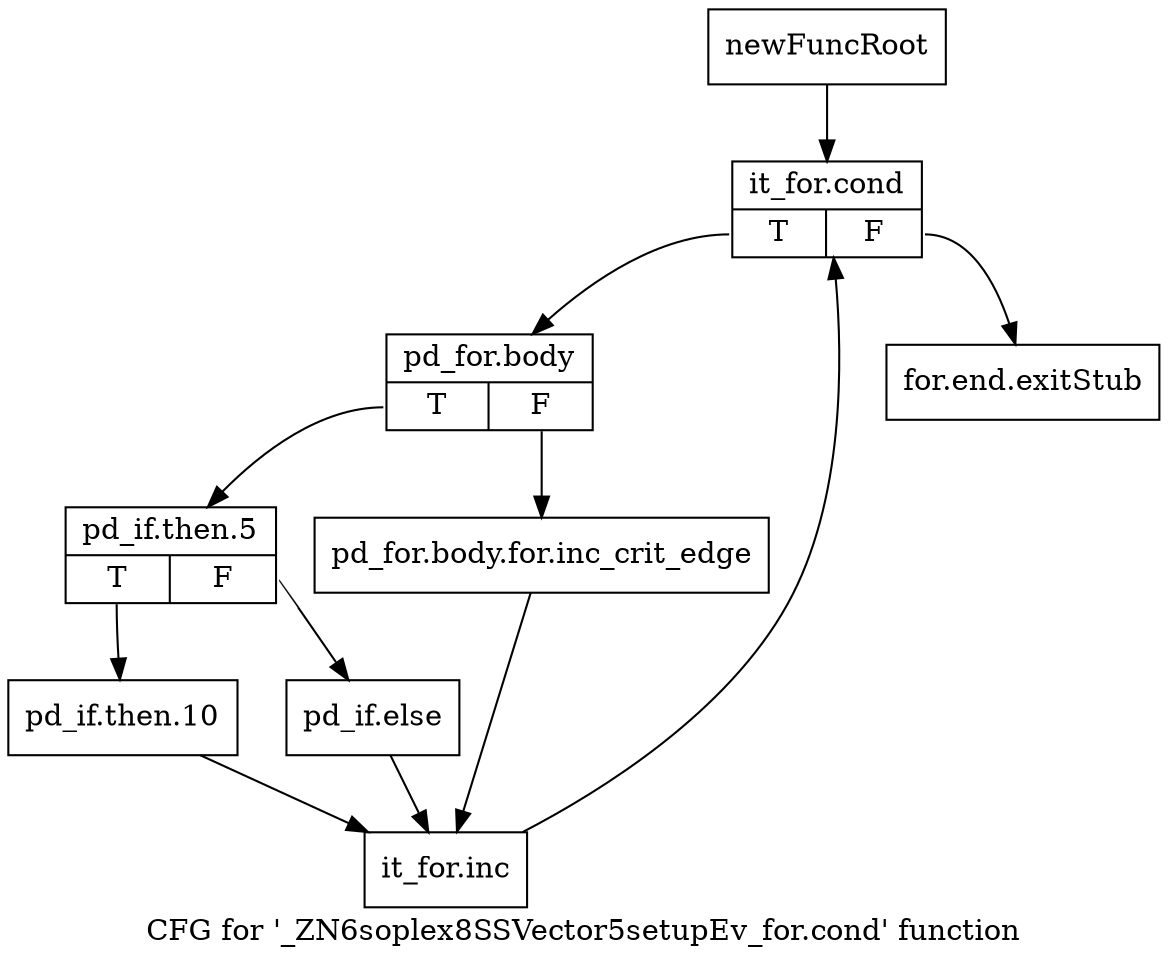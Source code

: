 digraph "CFG for '_ZN6soplex8SSVector5setupEv_for.cond' function" {
	label="CFG for '_ZN6soplex8SSVector5setupEv_for.cond' function";

	Node0x2b3c900 [shape=record,label="{newFuncRoot}"];
	Node0x2b3c900 -> Node0x2b3c9a0;
	Node0x2b3c950 [shape=record,label="{for.end.exitStub}"];
	Node0x2b3c9a0 [shape=record,label="{it_for.cond|{<s0>T|<s1>F}}"];
	Node0x2b3c9a0:s0 -> Node0x2b3c9f0;
	Node0x2b3c9a0:s1 -> Node0x2b3c950;
	Node0x2b3c9f0 [shape=record,label="{pd_for.body|{<s0>T|<s1>F}}"];
	Node0x2b3c9f0:s0 -> Node0x2b3ca90;
	Node0x2b3c9f0:s1 -> Node0x2b3ca40;
	Node0x2b3ca40 [shape=record,label="{pd_for.body.for.inc_crit_edge}"];
	Node0x2b3ca40 -> Node0x2b3cb80;
	Node0x2b3ca90 [shape=record,label="{pd_if.then.5|{<s0>T|<s1>F}}"];
	Node0x2b3ca90:s0 -> Node0x2b3cb30;
	Node0x2b3ca90:s1 -> Node0x2b3cae0;
	Node0x2b3cae0 [shape=record,label="{pd_if.else}"];
	Node0x2b3cae0 -> Node0x2b3cb80;
	Node0x2b3cb30 [shape=record,label="{pd_if.then.10}"];
	Node0x2b3cb30 -> Node0x2b3cb80;
	Node0x2b3cb80 [shape=record,label="{it_for.inc}"];
	Node0x2b3cb80 -> Node0x2b3c9a0;
}
